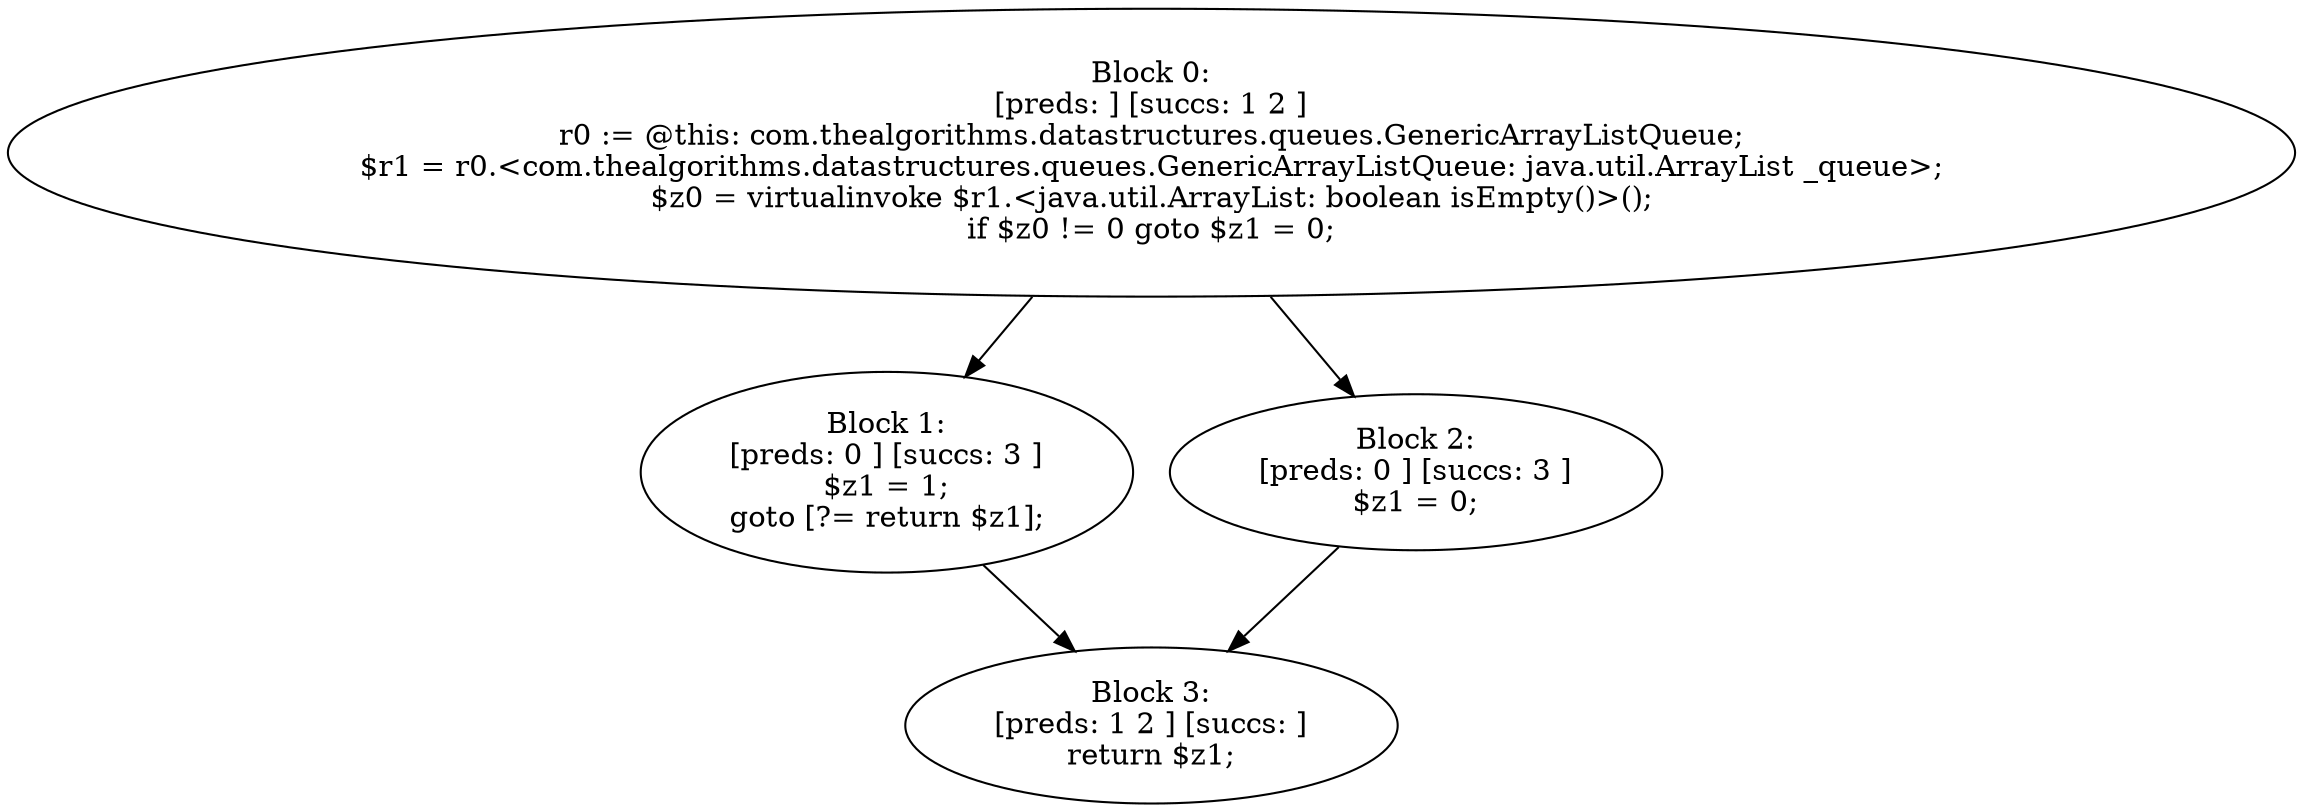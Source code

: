 digraph "unitGraph" {
    "Block 0:
[preds: ] [succs: 1 2 ]
r0 := @this: com.thealgorithms.datastructures.queues.GenericArrayListQueue;
$r1 = r0.<com.thealgorithms.datastructures.queues.GenericArrayListQueue: java.util.ArrayList _queue>;
$z0 = virtualinvoke $r1.<java.util.ArrayList: boolean isEmpty()>();
if $z0 != 0 goto $z1 = 0;
"
    "Block 1:
[preds: 0 ] [succs: 3 ]
$z1 = 1;
goto [?= return $z1];
"
    "Block 2:
[preds: 0 ] [succs: 3 ]
$z1 = 0;
"
    "Block 3:
[preds: 1 2 ] [succs: ]
return $z1;
"
    "Block 0:
[preds: ] [succs: 1 2 ]
r0 := @this: com.thealgorithms.datastructures.queues.GenericArrayListQueue;
$r1 = r0.<com.thealgorithms.datastructures.queues.GenericArrayListQueue: java.util.ArrayList _queue>;
$z0 = virtualinvoke $r1.<java.util.ArrayList: boolean isEmpty()>();
if $z0 != 0 goto $z1 = 0;
"->"Block 1:
[preds: 0 ] [succs: 3 ]
$z1 = 1;
goto [?= return $z1];
";
    "Block 0:
[preds: ] [succs: 1 2 ]
r0 := @this: com.thealgorithms.datastructures.queues.GenericArrayListQueue;
$r1 = r0.<com.thealgorithms.datastructures.queues.GenericArrayListQueue: java.util.ArrayList _queue>;
$z0 = virtualinvoke $r1.<java.util.ArrayList: boolean isEmpty()>();
if $z0 != 0 goto $z1 = 0;
"->"Block 2:
[preds: 0 ] [succs: 3 ]
$z1 = 0;
";
    "Block 1:
[preds: 0 ] [succs: 3 ]
$z1 = 1;
goto [?= return $z1];
"->"Block 3:
[preds: 1 2 ] [succs: ]
return $z1;
";
    "Block 2:
[preds: 0 ] [succs: 3 ]
$z1 = 0;
"->"Block 3:
[preds: 1 2 ] [succs: ]
return $z1;
";
}
